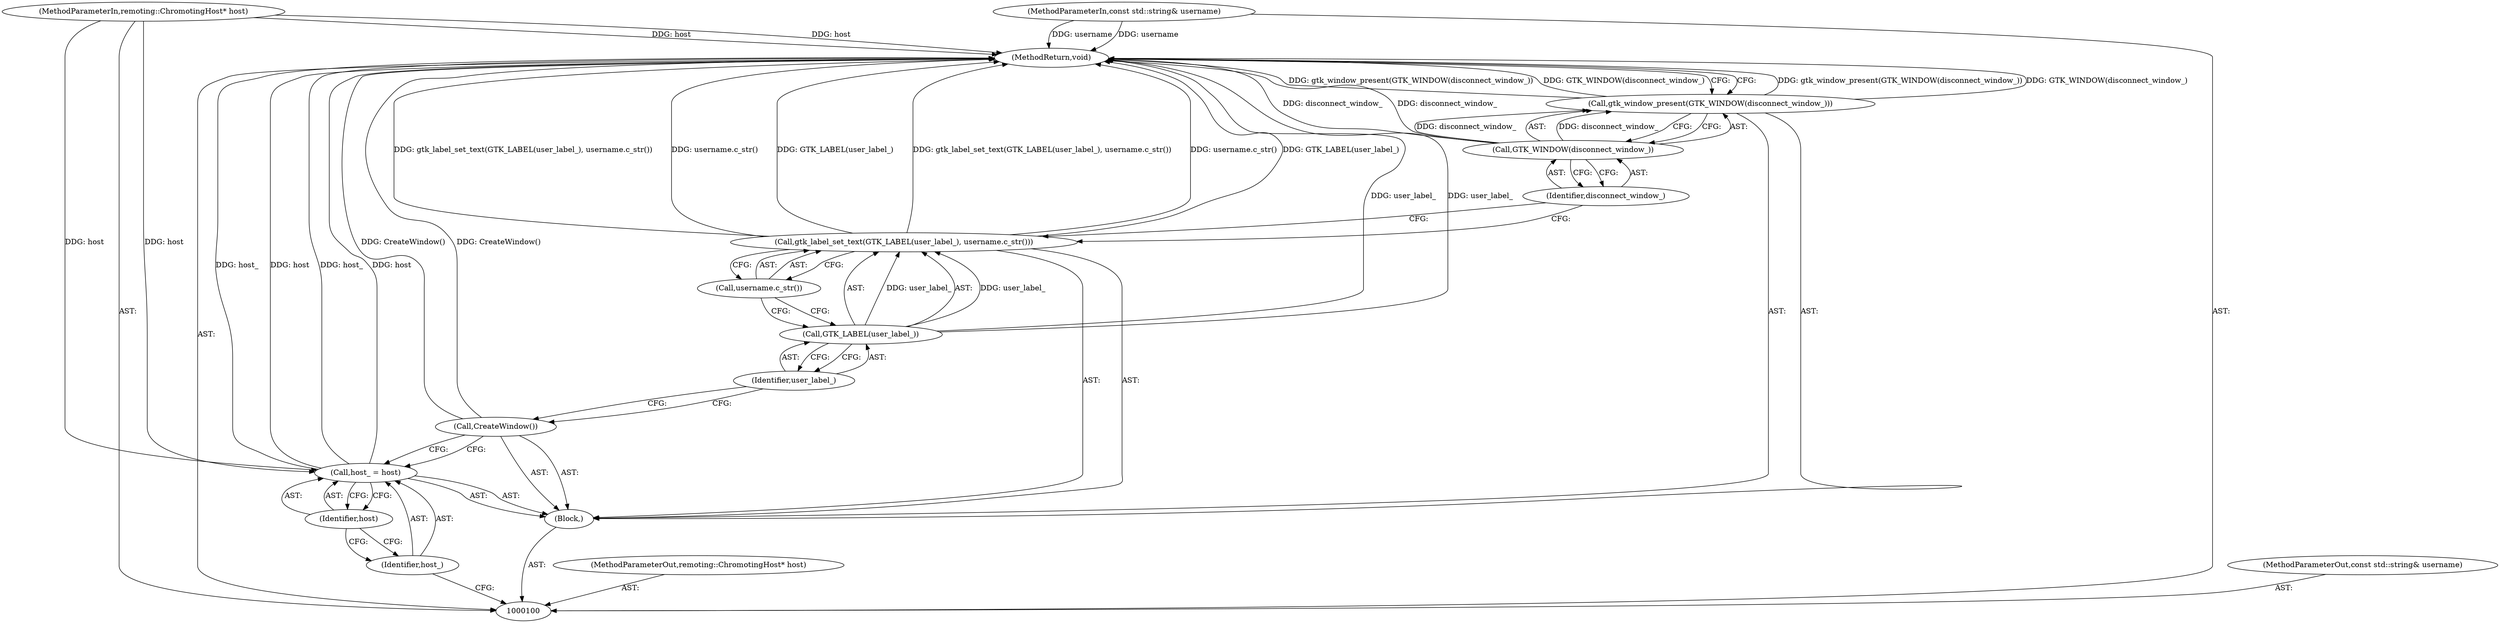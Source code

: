digraph "0_Chrome_456405f87033ee64c6862ef814f1f6a4e52585bd_0" {
"1000115" [label="(MethodReturn,void)"];
"1000101" [label="(MethodParameterIn,remoting::ChromotingHost* host)"];
"1000149" [label="(MethodParameterOut,remoting::ChromotingHost* host)"];
"1000102" [label="(MethodParameterIn,const std::string& username)"];
"1000150" [label="(MethodParameterOut,const std::string& username)"];
"1000103" [label="(Block,)"];
"1000106" [label="(Identifier,host)"];
"1000104" [label="(Call,host_ = host)"];
"1000105" [label="(Identifier,host_)"];
"1000107" [label="(Call,CreateWindow())"];
"1000108" [label="(Call,gtk_label_set_text(GTK_LABEL(user_label_), username.c_str()))"];
"1000109" [label="(Call,GTK_LABEL(user_label_))"];
"1000110" [label="(Identifier,user_label_)"];
"1000111" [label="(Call,username.c_str())"];
"1000112" [label="(Call,gtk_window_present(GTK_WINDOW(disconnect_window_)))"];
"1000113" [label="(Call,GTK_WINDOW(disconnect_window_))"];
"1000114" [label="(Identifier,disconnect_window_)"];
"1000115" -> "1000100"  [label="AST: "];
"1000115" -> "1000112"  [label="CFG: "];
"1000108" -> "1000115"  [label="DDG: gtk_label_set_text(GTK_LABEL(user_label_), username.c_str())"];
"1000108" -> "1000115"  [label="DDG: username.c_str()"];
"1000108" -> "1000115"  [label="DDG: GTK_LABEL(user_label_)"];
"1000107" -> "1000115"  [label="DDG: CreateWindow()"];
"1000104" -> "1000115"  [label="DDG: host_"];
"1000104" -> "1000115"  [label="DDG: host"];
"1000113" -> "1000115"  [label="DDG: disconnect_window_"];
"1000102" -> "1000115"  [label="DDG: username"];
"1000112" -> "1000115"  [label="DDG: gtk_window_present(GTK_WINDOW(disconnect_window_))"];
"1000112" -> "1000115"  [label="DDG: GTK_WINDOW(disconnect_window_)"];
"1000101" -> "1000115"  [label="DDG: host"];
"1000109" -> "1000115"  [label="DDG: user_label_"];
"1000101" -> "1000100"  [label="AST: "];
"1000101" -> "1000115"  [label="DDG: host"];
"1000101" -> "1000104"  [label="DDG: host"];
"1000149" -> "1000100"  [label="AST: "];
"1000102" -> "1000100"  [label="AST: "];
"1000102" -> "1000115"  [label="DDG: username"];
"1000150" -> "1000100"  [label="AST: "];
"1000103" -> "1000100"  [label="AST: "];
"1000104" -> "1000103"  [label="AST: "];
"1000107" -> "1000103"  [label="AST: "];
"1000108" -> "1000103"  [label="AST: "];
"1000112" -> "1000103"  [label="AST: "];
"1000106" -> "1000104"  [label="AST: "];
"1000106" -> "1000105"  [label="CFG: "];
"1000104" -> "1000106"  [label="CFG: "];
"1000104" -> "1000103"  [label="AST: "];
"1000104" -> "1000106"  [label="CFG: "];
"1000105" -> "1000104"  [label="AST: "];
"1000106" -> "1000104"  [label="AST: "];
"1000107" -> "1000104"  [label="CFG: "];
"1000104" -> "1000115"  [label="DDG: host_"];
"1000104" -> "1000115"  [label="DDG: host"];
"1000101" -> "1000104"  [label="DDG: host"];
"1000105" -> "1000104"  [label="AST: "];
"1000105" -> "1000100"  [label="CFG: "];
"1000106" -> "1000105"  [label="CFG: "];
"1000107" -> "1000103"  [label="AST: "];
"1000107" -> "1000104"  [label="CFG: "];
"1000110" -> "1000107"  [label="CFG: "];
"1000107" -> "1000115"  [label="DDG: CreateWindow()"];
"1000108" -> "1000103"  [label="AST: "];
"1000108" -> "1000111"  [label="CFG: "];
"1000109" -> "1000108"  [label="AST: "];
"1000111" -> "1000108"  [label="AST: "];
"1000114" -> "1000108"  [label="CFG: "];
"1000108" -> "1000115"  [label="DDG: gtk_label_set_text(GTK_LABEL(user_label_), username.c_str())"];
"1000108" -> "1000115"  [label="DDG: username.c_str()"];
"1000108" -> "1000115"  [label="DDG: GTK_LABEL(user_label_)"];
"1000109" -> "1000108"  [label="DDG: user_label_"];
"1000109" -> "1000108"  [label="AST: "];
"1000109" -> "1000110"  [label="CFG: "];
"1000110" -> "1000109"  [label="AST: "];
"1000111" -> "1000109"  [label="CFG: "];
"1000109" -> "1000115"  [label="DDG: user_label_"];
"1000109" -> "1000108"  [label="DDG: user_label_"];
"1000110" -> "1000109"  [label="AST: "];
"1000110" -> "1000107"  [label="CFG: "];
"1000109" -> "1000110"  [label="CFG: "];
"1000111" -> "1000108"  [label="AST: "];
"1000111" -> "1000109"  [label="CFG: "];
"1000108" -> "1000111"  [label="CFG: "];
"1000112" -> "1000103"  [label="AST: "];
"1000112" -> "1000113"  [label="CFG: "];
"1000113" -> "1000112"  [label="AST: "];
"1000115" -> "1000112"  [label="CFG: "];
"1000112" -> "1000115"  [label="DDG: gtk_window_present(GTK_WINDOW(disconnect_window_))"];
"1000112" -> "1000115"  [label="DDG: GTK_WINDOW(disconnect_window_)"];
"1000113" -> "1000112"  [label="DDG: disconnect_window_"];
"1000113" -> "1000112"  [label="AST: "];
"1000113" -> "1000114"  [label="CFG: "];
"1000114" -> "1000113"  [label="AST: "];
"1000112" -> "1000113"  [label="CFG: "];
"1000113" -> "1000115"  [label="DDG: disconnect_window_"];
"1000113" -> "1000112"  [label="DDG: disconnect_window_"];
"1000114" -> "1000113"  [label="AST: "];
"1000114" -> "1000108"  [label="CFG: "];
"1000113" -> "1000114"  [label="CFG: "];
}
